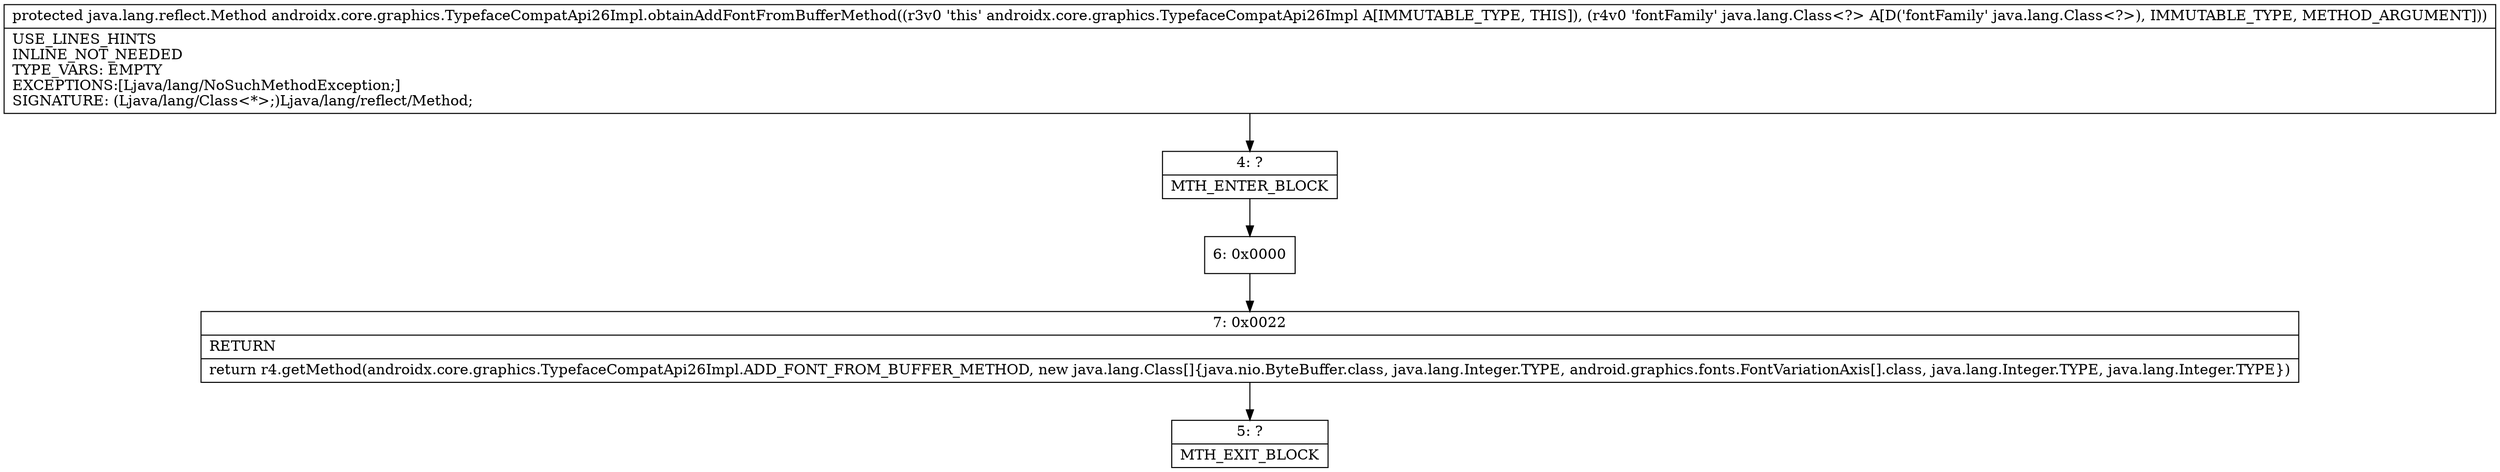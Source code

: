digraph "CFG forandroidx.core.graphics.TypefaceCompatApi26Impl.obtainAddFontFromBufferMethod(Ljava\/lang\/Class;)Ljava\/lang\/reflect\/Method;" {
Node_4 [shape=record,label="{4\:\ ?|MTH_ENTER_BLOCK\l}"];
Node_6 [shape=record,label="{6\:\ 0x0000}"];
Node_7 [shape=record,label="{7\:\ 0x0022|RETURN\l|return r4.getMethod(androidx.core.graphics.TypefaceCompatApi26Impl.ADD_FONT_FROM_BUFFER_METHOD, new java.lang.Class[]\{java.nio.ByteBuffer.class, java.lang.Integer.TYPE, android.graphics.fonts.FontVariationAxis[].class, java.lang.Integer.TYPE, java.lang.Integer.TYPE\})\l}"];
Node_5 [shape=record,label="{5\:\ ?|MTH_EXIT_BLOCK\l}"];
MethodNode[shape=record,label="{protected java.lang.reflect.Method androidx.core.graphics.TypefaceCompatApi26Impl.obtainAddFontFromBufferMethod((r3v0 'this' androidx.core.graphics.TypefaceCompatApi26Impl A[IMMUTABLE_TYPE, THIS]), (r4v0 'fontFamily' java.lang.Class\<?\> A[D('fontFamily' java.lang.Class\<?\>), IMMUTABLE_TYPE, METHOD_ARGUMENT]))  | USE_LINES_HINTS\lINLINE_NOT_NEEDED\lTYPE_VARS: EMPTY\lEXCEPTIONS:[Ljava\/lang\/NoSuchMethodException;]\lSIGNATURE: (Ljava\/lang\/Class\<*\>;)Ljava\/lang\/reflect\/Method;\l}"];
MethodNode -> Node_4;Node_4 -> Node_6;
Node_6 -> Node_7;
Node_7 -> Node_5;
}

